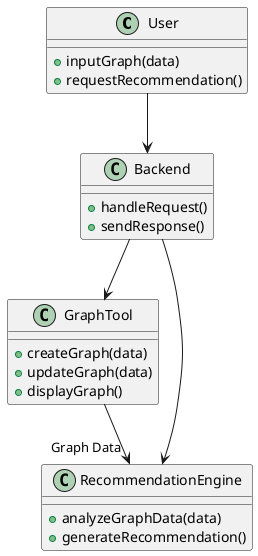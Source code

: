 @startuml
class User {
  + inputGraph(data)
  + requestRecommendation()
}

class GraphTool {
  + createGraph(data)
  + updateGraph(data)
  + displayGraph()
}

class RecommendationEngine {
  + analyzeGraphData(data)
  + generateRecommendation()
}

class Backend {
  + handleRequest()
  + sendResponse()
}

User --> Backend
Backend --> GraphTool
Backend --> RecommendationEngine
GraphTool --> "Graph Data" RecommendationEngine
@enduml
